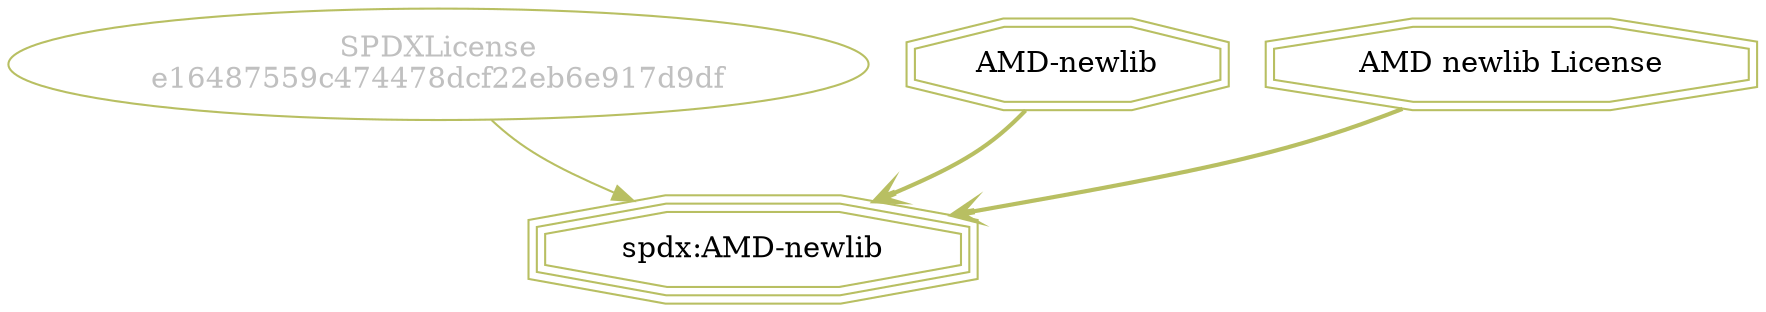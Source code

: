 strict digraph {
    node [shape=box];
    graph [splines=curved];
    106 [label="SPDXLicense\ne16487559c474478dcf22eb6e917d9df"
        ,fontcolor=gray
        ,color="#b8bf62"
        ,fillcolor="beige;1"
        ,shape=ellipse];
    107 [label="spdx:AMD-newlib"
        ,color="#b8bf62"
        ,shape=tripleoctagon];
    108 [label="AMD-newlib"
        ,color="#b8bf62"
        ,shape=doubleoctagon];
    109 [label="AMD newlib License"
        ,color="#b8bf62"
        ,shape=doubleoctagon];
    106 -> 107 [weight=0.5
               ,color="#b8bf62"];
    108 -> 107 [style=bold
               ,arrowhead=vee
               ,weight=0.7
               ,color="#b8bf62"];
    109 -> 107 [style=bold
               ,arrowhead=vee
               ,weight=0.7
               ,color="#b8bf62"];
}
